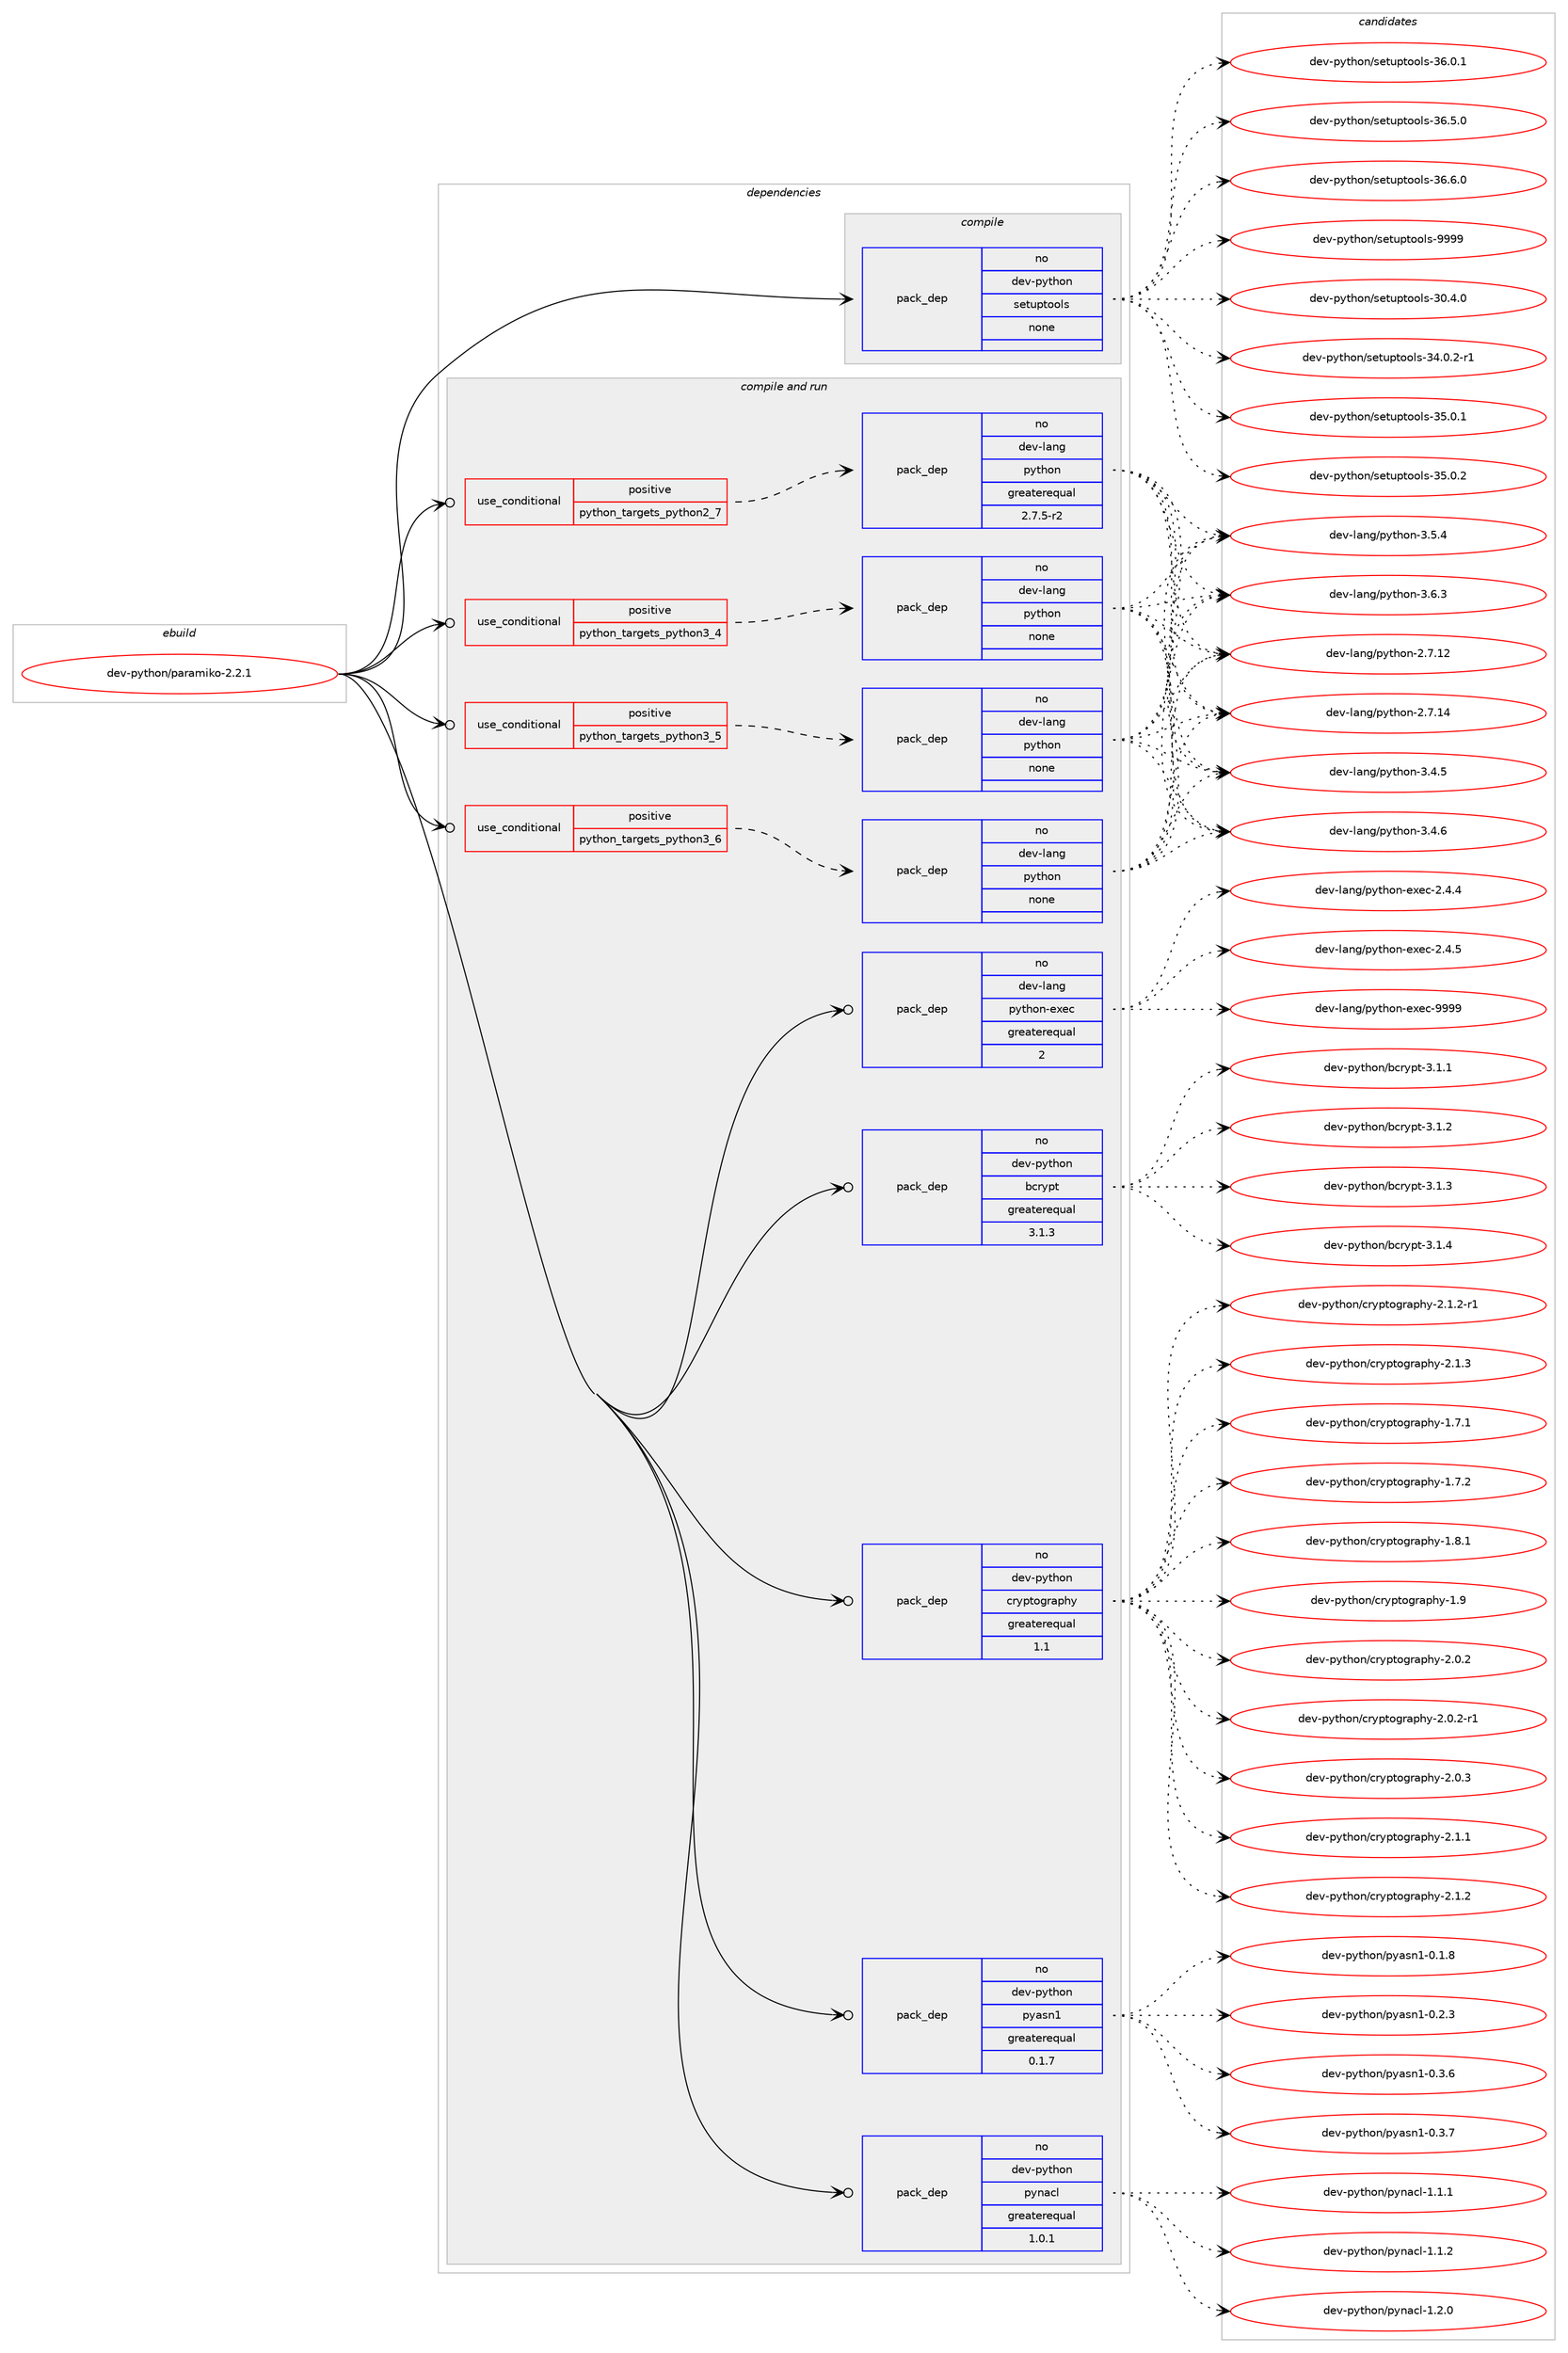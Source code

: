 digraph prolog {

# *************
# Graph options
# *************

newrank=true;
concentrate=true;
compound=true;
graph [rankdir=LR,fontname=Helvetica,fontsize=10,ranksep=1.5];#, ranksep=2.5, nodesep=0.2];
edge  [arrowhead=vee];
node  [fontname=Helvetica,fontsize=10];

# **********
# The ebuild
# **********

subgraph cluster_leftcol {
color=gray;
rank=same;
label=<<i>ebuild</i>>;
id [label="dev-python/paramiko-2.2.1", color=red, width=4, href="../dev-python/paramiko-2.2.1.svg"];
}

# ****************
# The dependencies
# ****************

subgraph cluster_midcol {
color=gray;
label=<<i>dependencies</i>>;
subgraph cluster_compile {
fillcolor="#eeeeee";
style=filled;
label=<<i>compile</i>>;
subgraph pack131367 {
dependency172212 [label=<<TABLE BORDER="0" CELLBORDER="1" CELLSPACING="0" CELLPADDING="4" WIDTH="220"><TR><TD ROWSPAN="6" CELLPADDING="30">pack_dep</TD></TR><TR><TD WIDTH="110">no</TD></TR><TR><TD>dev-python</TD></TR><TR><TD>setuptools</TD></TR><TR><TD>none</TD></TR><TR><TD></TD></TR></TABLE>>, shape=none, color=blue];
}
id:e -> dependency172212:w [weight=20,style="solid",arrowhead="vee"];
}
subgraph cluster_compileandrun {
fillcolor="#eeeeee";
style=filled;
label=<<i>compile and run</i>>;
subgraph cond36938 {
dependency172213 [label=<<TABLE BORDER="0" CELLBORDER="1" CELLSPACING="0" CELLPADDING="4"><TR><TD ROWSPAN="3" CELLPADDING="10">use_conditional</TD></TR><TR><TD>positive</TD></TR><TR><TD>python_targets_python2_7</TD></TR></TABLE>>, shape=none, color=red];
subgraph pack131368 {
dependency172214 [label=<<TABLE BORDER="0" CELLBORDER="1" CELLSPACING="0" CELLPADDING="4" WIDTH="220"><TR><TD ROWSPAN="6" CELLPADDING="30">pack_dep</TD></TR><TR><TD WIDTH="110">no</TD></TR><TR><TD>dev-lang</TD></TR><TR><TD>python</TD></TR><TR><TD>greaterequal</TD></TR><TR><TD>2.7.5-r2</TD></TR></TABLE>>, shape=none, color=blue];
}
dependency172213:e -> dependency172214:w [weight=20,style="dashed",arrowhead="vee"];
}
id:e -> dependency172213:w [weight=20,style="solid",arrowhead="odotvee"];
subgraph cond36939 {
dependency172215 [label=<<TABLE BORDER="0" CELLBORDER="1" CELLSPACING="0" CELLPADDING="4"><TR><TD ROWSPAN="3" CELLPADDING="10">use_conditional</TD></TR><TR><TD>positive</TD></TR><TR><TD>python_targets_python3_4</TD></TR></TABLE>>, shape=none, color=red];
subgraph pack131369 {
dependency172216 [label=<<TABLE BORDER="0" CELLBORDER="1" CELLSPACING="0" CELLPADDING="4" WIDTH="220"><TR><TD ROWSPAN="6" CELLPADDING="30">pack_dep</TD></TR><TR><TD WIDTH="110">no</TD></TR><TR><TD>dev-lang</TD></TR><TR><TD>python</TD></TR><TR><TD>none</TD></TR><TR><TD></TD></TR></TABLE>>, shape=none, color=blue];
}
dependency172215:e -> dependency172216:w [weight=20,style="dashed",arrowhead="vee"];
}
id:e -> dependency172215:w [weight=20,style="solid",arrowhead="odotvee"];
subgraph cond36940 {
dependency172217 [label=<<TABLE BORDER="0" CELLBORDER="1" CELLSPACING="0" CELLPADDING="4"><TR><TD ROWSPAN="3" CELLPADDING="10">use_conditional</TD></TR><TR><TD>positive</TD></TR><TR><TD>python_targets_python3_5</TD></TR></TABLE>>, shape=none, color=red];
subgraph pack131370 {
dependency172218 [label=<<TABLE BORDER="0" CELLBORDER="1" CELLSPACING="0" CELLPADDING="4" WIDTH="220"><TR><TD ROWSPAN="6" CELLPADDING="30">pack_dep</TD></TR><TR><TD WIDTH="110">no</TD></TR><TR><TD>dev-lang</TD></TR><TR><TD>python</TD></TR><TR><TD>none</TD></TR><TR><TD></TD></TR></TABLE>>, shape=none, color=blue];
}
dependency172217:e -> dependency172218:w [weight=20,style="dashed",arrowhead="vee"];
}
id:e -> dependency172217:w [weight=20,style="solid",arrowhead="odotvee"];
subgraph cond36941 {
dependency172219 [label=<<TABLE BORDER="0" CELLBORDER="1" CELLSPACING="0" CELLPADDING="4"><TR><TD ROWSPAN="3" CELLPADDING="10">use_conditional</TD></TR><TR><TD>positive</TD></TR><TR><TD>python_targets_python3_6</TD></TR></TABLE>>, shape=none, color=red];
subgraph pack131371 {
dependency172220 [label=<<TABLE BORDER="0" CELLBORDER="1" CELLSPACING="0" CELLPADDING="4" WIDTH="220"><TR><TD ROWSPAN="6" CELLPADDING="30">pack_dep</TD></TR><TR><TD WIDTH="110">no</TD></TR><TR><TD>dev-lang</TD></TR><TR><TD>python</TD></TR><TR><TD>none</TD></TR><TR><TD></TD></TR></TABLE>>, shape=none, color=blue];
}
dependency172219:e -> dependency172220:w [weight=20,style="dashed",arrowhead="vee"];
}
id:e -> dependency172219:w [weight=20,style="solid",arrowhead="odotvee"];
subgraph pack131372 {
dependency172221 [label=<<TABLE BORDER="0" CELLBORDER="1" CELLSPACING="0" CELLPADDING="4" WIDTH="220"><TR><TD ROWSPAN="6" CELLPADDING="30">pack_dep</TD></TR><TR><TD WIDTH="110">no</TD></TR><TR><TD>dev-lang</TD></TR><TR><TD>python-exec</TD></TR><TR><TD>greaterequal</TD></TR><TR><TD>2</TD></TR></TABLE>>, shape=none, color=blue];
}
id:e -> dependency172221:w [weight=20,style="solid",arrowhead="odotvee"];
subgraph pack131373 {
dependency172222 [label=<<TABLE BORDER="0" CELLBORDER="1" CELLSPACING="0" CELLPADDING="4" WIDTH="220"><TR><TD ROWSPAN="6" CELLPADDING="30">pack_dep</TD></TR><TR><TD WIDTH="110">no</TD></TR><TR><TD>dev-python</TD></TR><TR><TD>bcrypt</TD></TR><TR><TD>greaterequal</TD></TR><TR><TD>3.1.3</TD></TR></TABLE>>, shape=none, color=blue];
}
id:e -> dependency172222:w [weight=20,style="solid",arrowhead="odotvee"];
subgraph pack131374 {
dependency172223 [label=<<TABLE BORDER="0" CELLBORDER="1" CELLSPACING="0" CELLPADDING="4" WIDTH="220"><TR><TD ROWSPAN="6" CELLPADDING="30">pack_dep</TD></TR><TR><TD WIDTH="110">no</TD></TR><TR><TD>dev-python</TD></TR><TR><TD>cryptography</TD></TR><TR><TD>greaterequal</TD></TR><TR><TD>1.1</TD></TR></TABLE>>, shape=none, color=blue];
}
id:e -> dependency172223:w [weight=20,style="solid",arrowhead="odotvee"];
subgraph pack131375 {
dependency172224 [label=<<TABLE BORDER="0" CELLBORDER="1" CELLSPACING="0" CELLPADDING="4" WIDTH="220"><TR><TD ROWSPAN="6" CELLPADDING="30">pack_dep</TD></TR><TR><TD WIDTH="110">no</TD></TR><TR><TD>dev-python</TD></TR><TR><TD>pyasn1</TD></TR><TR><TD>greaterequal</TD></TR><TR><TD>0.1.7</TD></TR></TABLE>>, shape=none, color=blue];
}
id:e -> dependency172224:w [weight=20,style="solid",arrowhead="odotvee"];
subgraph pack131376 {
dependency172225 [label=<<TABLE BORDER="0" CELLBORDER="1" CELLSPACING="0" CELLPADDING="4" WIDTH="220"><TR><TD ROWSPAN="6" CELLPADDING="30">pack_dep</TD></TR><TR><TD WIDTH="110">no</TD></TR><TR><TD>dev-python</TD></TR><TR><TD>pynacl</TD></TR><TR><TD>greaterequal</TD></TR><TR><TD>1.0.1</TD></TR></TABLE>>, shape=none, color=blue];
}
id:e -> dependency172225:w [weight=20,style="solid",arrowhead="odotvee"];
}
subgraph cluster_run {
fillcolor="#eeeeee";
style=filled;
label=<<i>run</i>>;
}
}

# **************
# The candidates
# **************

subgraph cluster_choices {
rank=same;
color=gray;
label=<<i>candidates</i>>;

subgraph choice131367 {
color=black;
nodesep=1;
choice100101118451121211161041111104711510111611711211611111110811545514846524648 [label="dev-python/setuptools-30.4.0", color=red, width=4,href="../dev-python/setuptools-30.4.0.svg"];
choice1001011184511212111610411111047115101116117112116111111108115455152464846504511449 [label="dev-python/setuptools-34.0.2-r1", color=red, width=4,href="../dev-python/setuptools-34.0.2-r1.svg"];
choice100101118451121211161041111104711510111611711211611111110811545515346484649 [label="dev-python/setuptools-35.0.1", color=red, width=4,href="../dev-python/setuptools-35.0.1.svg"];
choice100101118451121211161041111104711510111611711211611111110811545515346484650 [label="dev-python/setuptools-35.0.2", color=red, width=4,href="../dev-python/setuptools-35.0.2.svg"];
choice100101118451121211161041111104711510111611711211611111110811545515446484649 [label="dev-python/setuptools-36.0.1", color=red, width=4,href="../dev-python/setuptools-36.0.1.svg"];
choice100101118451121211161041111104711510111611711211611111110811545515446534648 [label="dev-python/setuptools-36.5.0", color=red, width=4,href="../dev-python/setuptools-36.5.0.svg"];
choice100101118451121211161041111104711510111611711211611111110811545515446544648 [label="dev-python/setuptools-36.6.0", color=red, width=4,href="../dev-python/setuptools-36.6.0.svg"];
choice10010111845112121116104111110471151011161171121161111111081154557575757 [label="dev-python/setuptools-9999", color=red, width=4,href="../dev-python/setuptools-9999.svg"];
dependency172212:e -> choice100101118451121211161041111104711510111611711211611111110811545514846524648:w [style=dotted,weight="100"];
dependency172212:e -> choice1001011184511212111610411111047115101116117112116111111108115455152464846504511449:w [style=dotted,weight="100"];
dependency172212:e -> choice100101118451121211161041111104711510111611711211611111110811545515346484649:w [style=dotted,weight="100"];
dependency172212:e -> choice100101118451121211161041111104711510111611711211611111110811545515346484650:w [style=dotted,weight="100"];
dependency172212:e -> choice100101118451121211161041111104711510111611711211611111110811545515446484649:w [style=dotted,weight="100"];
dependency172212:e -> choice100101118451121211161041111104711510111611711211611111110811545515446534648:w [style=dotted,weight="100"];
dependency172212:e -> choice100101118451121211161041111104711510111611711211611111110811545515446544648:w [style=dotted,weight="100"];
dependency172212:e -> choice10010111845112121116104111110471151011161171121161111111081154557575757:w [style=dotted,weight="100"];
}
subgraph choice131368 {
color=black;
nodesep=1;
choice10010111845108971101034711212111610411111045504655464950 [label="dev-lang/python-2.7.12", color=red, width=4,href="../dev-lang/python-2.7.12.svg"];
choice10010111845108971101034711212111610411111045504655464952 [label="dev-lang/python-2.7.14", color=red, width=4,href="../dev-lang/python-2.7.14.svg"];
choice100101118451089711010347112121116104111110455146524653 [label="dev-lang/python-3.4.5", color=red, width=4,href="../dev-lang/python-3.4.5.svg"];
choice100101118451089711010347112121116104111110455146524654 [label="dev-lang/python-3.4.6", color=red, width=4,href="../dev-lang/python-3.4.6.svg"];
choice100101118451089711010347112121116104111110455146534652 [label="dev-lang/python-3.5.4", color=red, width=4,href="../dev-lang/python-3.5.4.svg"];
choice100101118451089711010347112121116104111110455146544651 [label="dev-lang/python-3.6.3", color=red, width=4,href="../dev-lang/python-3.6.3.svg"];
dependency172214:e -> choice10010111845108971101034711212111610411111045504655464950:w [style=dotted,weight="100"];
dependency172214:e -> choice10010111845108971101034711212111610411111045504655464952:w [style=dotted,weight="100"];
dependency172214:e -> choice100101118451089711010347112121116104111110455146524653:w [style=dotted,weight="100"];
dependency172214:e -> choice100101118451089711010347112121116104111110455146524654:w [style=dotted,weight="100"];
dependency172214:e -> choice100101118451089711010347112121116104111110455146534652:w [style=dotted,weight="100"];
dependency172214:e -> choice100101118451089711010347112121116104111110455146544651:w [style=dotted,weight="100"];
}
subgraph choice131369 {
color=black;
nodesep=1;
choice10010111845108971101034711212111610411111045504655464950 [label="dev-lang/python-2.7.12", color=red, width=4,href="../dev-lang/python-2.7.12.svg"];
choice10010111845108971101034711212111610411111045504655464952 [label="dev-lang/python-2.7.14", color=red, width=4,href="../dev-lang/python-2.7.14.svg"];
choice100101118451089711010347112121116104111110455146524653 [label="dev-lang/python-3.4.5", color=red, width=4,href="../dev-lang/python-3.4.5.svg"];
choice100101118451089711010347112121116104111110455146524654 [label="dev-lang/python-3.4.6", color=red, width=4,href="../dev-lang/python-3.4.6.svg"];
choice100101118451089711010347112121116104111110455146534652 [label="dev-lang/python-3.5.4", color=red, width=4,href="../dev-lang/python-3.5.4.svg"];
choice100101118451089711010347112121116104111110455146544651 [label="dev-lang/python-3.6.3", color=red, width=4,href="../dev-lang/python-3.6.3.svg"];
dependency172216:e -> choice10010111845108971101034711212111610411111045504655464950:w [style=dotted,weight="100"];
dependency172216:e -> choice10010111845108971101034711212111610411111045504655464952:w [style=dotted,weight="100"];
dependency172216:e -> choice100101118451089711010347112121116104111110455146524653:w [style=dotted,weight="100"];
dependency172216:e -> choice100101118451089711010347112121116104111110455146524654:w [style=dotted,weight="100"];
dependency172216:e -> choice100101118451089711010347112121116104111110455146534652:w [style=dotted,weight="100"];
dependency172216:e -> choice100101118451089711010347112121116104111110455146544651:w [style=dotted,weight="100"];
}
subgraph choice131370 {
color=black;
nodesep=1;
choice10010111845108971101034711212111610411111045504655464950 [label="dev-lang/python-2.7.12", color=red, width=4,href="../dev-lang/python-2.7.12.svg"];
choice10010111845108971101034711212111610411111045504655464952 [label="dev-lang/python-2.7.14", color=red, width=4,href="../dev-lang/python-2.7.14.svg"];
choice100101118451089711010347112121116104111110455146524653 [label="dev-lang/python-3.4.5", color=red, width=4,href="../dev-lang/python-3.4.5.svg"];
choice100101118451089711010347112121116104111110455146524654 [label="dev-lang/python-3.4.6", color=red, width=4,href="../dev-lang/python-3.4.6.svg"];
choice100101118451089711010347112121116104111110455146534652 [label="dev-lang/python-3.5.4", color=red, width=4,href="../dev-lang/python-3.5.4.svg"];
choice100101118451089711010347112121116104111110455146544651 [label="dev-lang/python-3.6.3", color=red, width=4,href="../dev-lang/python-3.6.3.svg"];
dependency172218:e -> choice10010111845108971101034711212111610411111045504655464950:w [style=dotted,weight="100"];
dependency172218:e -> choice10010111845108971101034711212111610411111045504655464952:w [style=dotted,weight="100"];
dependency172218:e -> choice100101118451089711010347112121116104111110455146524653:w [style=dotted,weight="100"];
dependency172218:e -> choice100101118451089711010347112121116104111110455146524654:w [style=dotted,weight="100"];
dependency172218:e -> choice100101118451089711010347112121116104111110455146534652:w [style=dotted,weight="100"];
dependency172218:e -> choice100101118451089711010347112121116104111110455146544651:w [style=dotted,weight="100"];
}
subgraph choice131371 {
color=black;
nodesep=1;
choice10010111845108971101034711212111610411111045504655464950 [label="dev-lang/python-2.7.12", color=red, width=4,href="../dev-lang/python-2.7.12.svg"];
choice10010111845108971101034711212111610411111045504655464952 [label="dev-lang/python-2.7.14", color=red, width=4,href="../dev-lang/python-2.7.14.svg"];
choice100101118451089711010347112121116104111110455146524653 [label="dev-lang/python-3.4.5", color=red, width=4,href="../dev-lang/python-3.4.5.svg"];
choice100101118451089711010347112121116104111110455146524654 [label="dev-lang/python-3.4.6", color=red, width=4,href="../dev-lang/python-3.4.6.svg"];
choice100101118451089711010347112121116104111110455146534652 [label="dev-lang/python-3.5.4", color=red, width=4,href="../dev-lang/python-3.5.4.svg"];
choice100101118451089711010347112121116104111110455146544651 [label="dev-lang/python-3.6.3", color=red, width=4,href="../dev-lang/python-3.6.3.svg"];
dependency172220:e -> choice10010111845108971101034711212111610411111045504655464950:w [style=dotted,weight="100"];
dependency172220:e -> choice10010111845108971101034711212111610411111045504655464952:w [style=dotted,weight="100"];
dependency172220:e -> choice100101118451089711010347112121116104111110455146524653:w [style=dotted,weight="100"];
dependency172220:e -> choice100101118451089711010347112121116104111110455146524654:w [style=dotted,weight="100"];
dependency172220:e -> choice100101118451089711010347112121116104111110455146534652:w [style=dotted,weight="100"];
dependency172220:e -> choice100101118451089711010347112121116104111110455146544651:w [style=dotted,weight="100"];
}
subgraph choice131372 {
color=black;
nodesep=1;
choice1001011184510897110103471121211161041111104510112010199455046524652 [label="dev-lang/python-exec-2.4.4", color=red, width=4,href="../dev-lang/python-exec-2.4.4.svg"];
choice1001011184510897110103471121211161041111104510112010199455046524653 [label="dev-lang/python-exec-2.4.5", color=red, width=4,href="../dev-lang/python-exec-2.4.5.svg"];
choice10010111845108971101034711212111610411111045101120101994557575757 [label="dev-lang/python-exec-9999", color=red, width=4,href="../dev-lang/python-exec-9999.svg"];
dependency172221:e -> choice1001011184510897110103471121211161041111104510112010199455046524652:w [style=dotted,weight="100"];
dependency172221:e -> choice1001011184510897110103471121211161041111104510112010199455046524653:w [style=dotted,weight="100"];
dependency172221:e -> choice10010111845108971101034711212111610411111045101120101994557575757:w [style=dotted,weight="100"];
}
subgraph choice131373 {
color=black;
nodesep=1;
choice10010111845112121116104111110479899114121112116455146494649 [label="dev-python/bcrypt-3.1.1", color=red, width=4,href="../dev-python/bcrypt-3.1.1.svg"];
choice10010111845112121116104111110479899114121112116455146494650 [label="dev-python/bcrypt-3.1.2", color=red, width=4,href="../dev-python/bcrypt-3.1.2.svg"];
choice10010111845112121116104111110479899114121112116455146494651 [label="dev-python/bcrypt-3.1.3", color=red, width=4,href="../dev-python/bcrypt-3.1.3.svg"];
choice10010111845112121116104111110479899114121112116455146494652 [label="dev-python/bcrypt-3.1.4", color=red, width=4,href="../dev-python/bcrypt-3.1.4.svg"];
dependency172222:e -> choice10010111845112121116104111110479899114121112116455146494649:w [style=dotted,weight="100"];
dependency172222:e -> choice10010111845112121116104111110479899114121112116455146494650:w [style=dotted,weight="100"];
dependency172222:e -> choice10010111845112121116104111110479899114121112116455146494651:w [style=dotted,weight="100"];
dependency172222:e -> choice10010111845112121116104111110479899114121112116455146494652:w [style=dotted,weight="100"];
}
subgraph choice131374 {
color=black;
nodesep=1;
choice10010111845112121116104111110479911412111211611110311497112104121454946554649 [label="dev-python/cryptography-1.7.1", color=red, width=4,href="../dev-python/cryptography-1.7.1.svg"];
choice10010111845112121116104111110479911412111211611110311497112104121454946554650 [label="dev-python/cryptography-1.7.2", color=red, width=4,href="../dev-python/cryptography-1.7.2.svg"];
choice10010111845112121116104111110479911412111211611110311497112104121454946564649 [label="dev-python/cryptography-1.8.1", color=red, width=4,href="../dev-python/cryptography-1.8.1.svg"];
choice1001011184511212111610411111047991141211121161111031149711210412145494657 [label="dev-python/cryptography-1.9", color=red, width=4,href="../dev-python/cryptography-1.9.svg"];
choice10010111845112121116104111110479911412111211611110311497112104121455046484650 [label="dev-python/cryptography-2.0.2", color=red, width=4,href="../dev-python/cryptography-2.0.2.svg"];
choice100101118451121211161041111104799114121112116111103114971121041214550464846504511449 [label="dev-python/cryptography-2.0.2-r1", color=red, width=4,href="../dev-python/cryptography-2.0.2-r1.svg"];
choice10010111845112121116104111110479911412111211611110311497112104121455046484651 [label="dev-python/cryptography-2.0.3", color=red, width=4,href="../dev-python/cryptography-2.0.3.svg"];
choice10010111845112121116104111110479911412111211611110311497112104121455046494649 [label="dev-python/cryptography-2.1.1", color=red, width=4,href="../dev-python/cryptography-2.1.1.svg"];
choice10010111845112121116104111110479911412111211611110311497112104121455046494650 [label="dev-python/cryptography-2.1.2", color=red, width=4,href="../dev-python/cryptography-2.1.2.svg"];
choice100101118451121211161041111104799114121112116111103114971121041214550464946504511449 [label="dev-python/cryptography-2.1.2-r1", color=red, width=4,href="../dev-python/cryptography-2.1.2-r1.svg"];
choice10010111845112121116104111110479911412111211611110311497112104121455046494651 [label="dev-python/cryptography-2.1.3", color=red, width=4,href="../dev-python/cryptography-2.1.3.svg"];
dependency172223:e -> choice10010111845112121116104111110479911412111211611110311497112104121454946554649:w [style=dotted,weight="100"];
dependency172223:e -> choice10010111845112121116104111110479911412111211611110311497112104121454946554650:w [style=dotted,weight="100"];
dependency172223:e -> choice10010111845112121116104111110479911412111211611110311497112104121454946564649:w [style=dotted,weight="100"];
dependency172223:e -> choice1001011184511212111610411111047991141211121161111031149711210412145494657:w [style=dotted,weight="100"];
dependency172223:e -> choice10010111845112121116104111110479911412111211611110311497112104121455046484650:w [style=dotted,weight="100"];
dependency172223:e -> choice100101118451121211161041111104799114121112116111103114971121041214550464846504511449:w [style=dotted,weight="100"];
dependency172223:e -> choice10010111845112121116104111110479911412111211611110311497112104121455046484651:w [style=dotted,weight="100"];
dependency172223:e -> choice10010111845112121116104111110479911412111211611110311497112104121455046494649:w [style=dotted,weight="100"];
dependency172223:e -> choice10010111845112121116104111110479911412111211611110311497112104121455046494650:w [style=dotted,weight="100"];
dependency172223:e -> choice100101118451121211161041111104799114121112116111103114971121041214550464946504511449:w [style=dotted,weight="100"];
dependency172223:e -> choice10010111845112121116104111110479911412111211611110311497112104121455046494651:w [style=dotted,weight="100"];
}
subgraph choice131375 {
color=black;
nodesep=1;
choice10010111845112121116104111110471121219711511049454846494656 [label="dev-python/pyasn1-0.1.8", color=red, width=4,href="../dev-python/pyasn1-0.1.8.svg"];
choice10010111845112121116104111110471121219711511049454846504651 [label="dev-python/pyasn1-0.2.3", color=red, width=4,href="../dev-python/pyasn1-0.2.3.svg"];
choice10010111845112121116104111110471121219711511049454846514654 [label="dev-python/pyasn1-0.3.6", color=red, width=4,href="../dev-python/pyasn1-0.3.6.svg"];
choice10010111845112121116104111110471121219711511049454846514655 [label="dev-python/pyasn1-0.3.7", color=red, width=4,href="../dev-python/pyasn1-0.3.7.svg"];
dependency172224:e -> choice10010111845112121116104111110471121219711511049454846494656:w [style=dotted,weight="100"];
dependency172224:e -> choice10010111845112121116104111110471121219711511049454846504651:w [style=dotted,weight="100"];
dependency172224:e -> choice10010111845112121116104111110471121219711511049454846514654:w [style=dotted,weight="100"];
dependency172224:e -> choice10010111845112121116104111110471121219711511049454846514655:w [style=dotted,weight="100"];
}
subgraph choice131376 {
color=black;
nodesep=1;
choice10010111845112121116104111110471121211109799108454946494649 [label="dev-python/pynacl-1.1.1", color=red, width=4,href="../dev-python/pynacl-1.1.1.svg"];
choice10010111845112121116104111110471121211109799108454946494650 [label="dev-python/pynacl-1.1.2", color=red, width=4,href="../dev-python/pynacl-1.1.2.svg"];
choice10010111845112121116104111110471121211109799108454946504648 [label="dev-python/pynacl-1.2.0", color=red, width=4,href="../dev-python/pynacl-1.2.0.svg"];
dependency172225:e -> choice10010111845112121116104111110471121211109799108454946494649:w [style=dotted,weight="100"];
dependency172225:e -> choice10010111845112121116104111110471121211109799108454946494650:w [style=dotted,weight="100"];
dependency172225:e -> choice10010111845112121116104111110471121211109799108454946504648:w [style=dotted,weight="100"];
}
}

}
